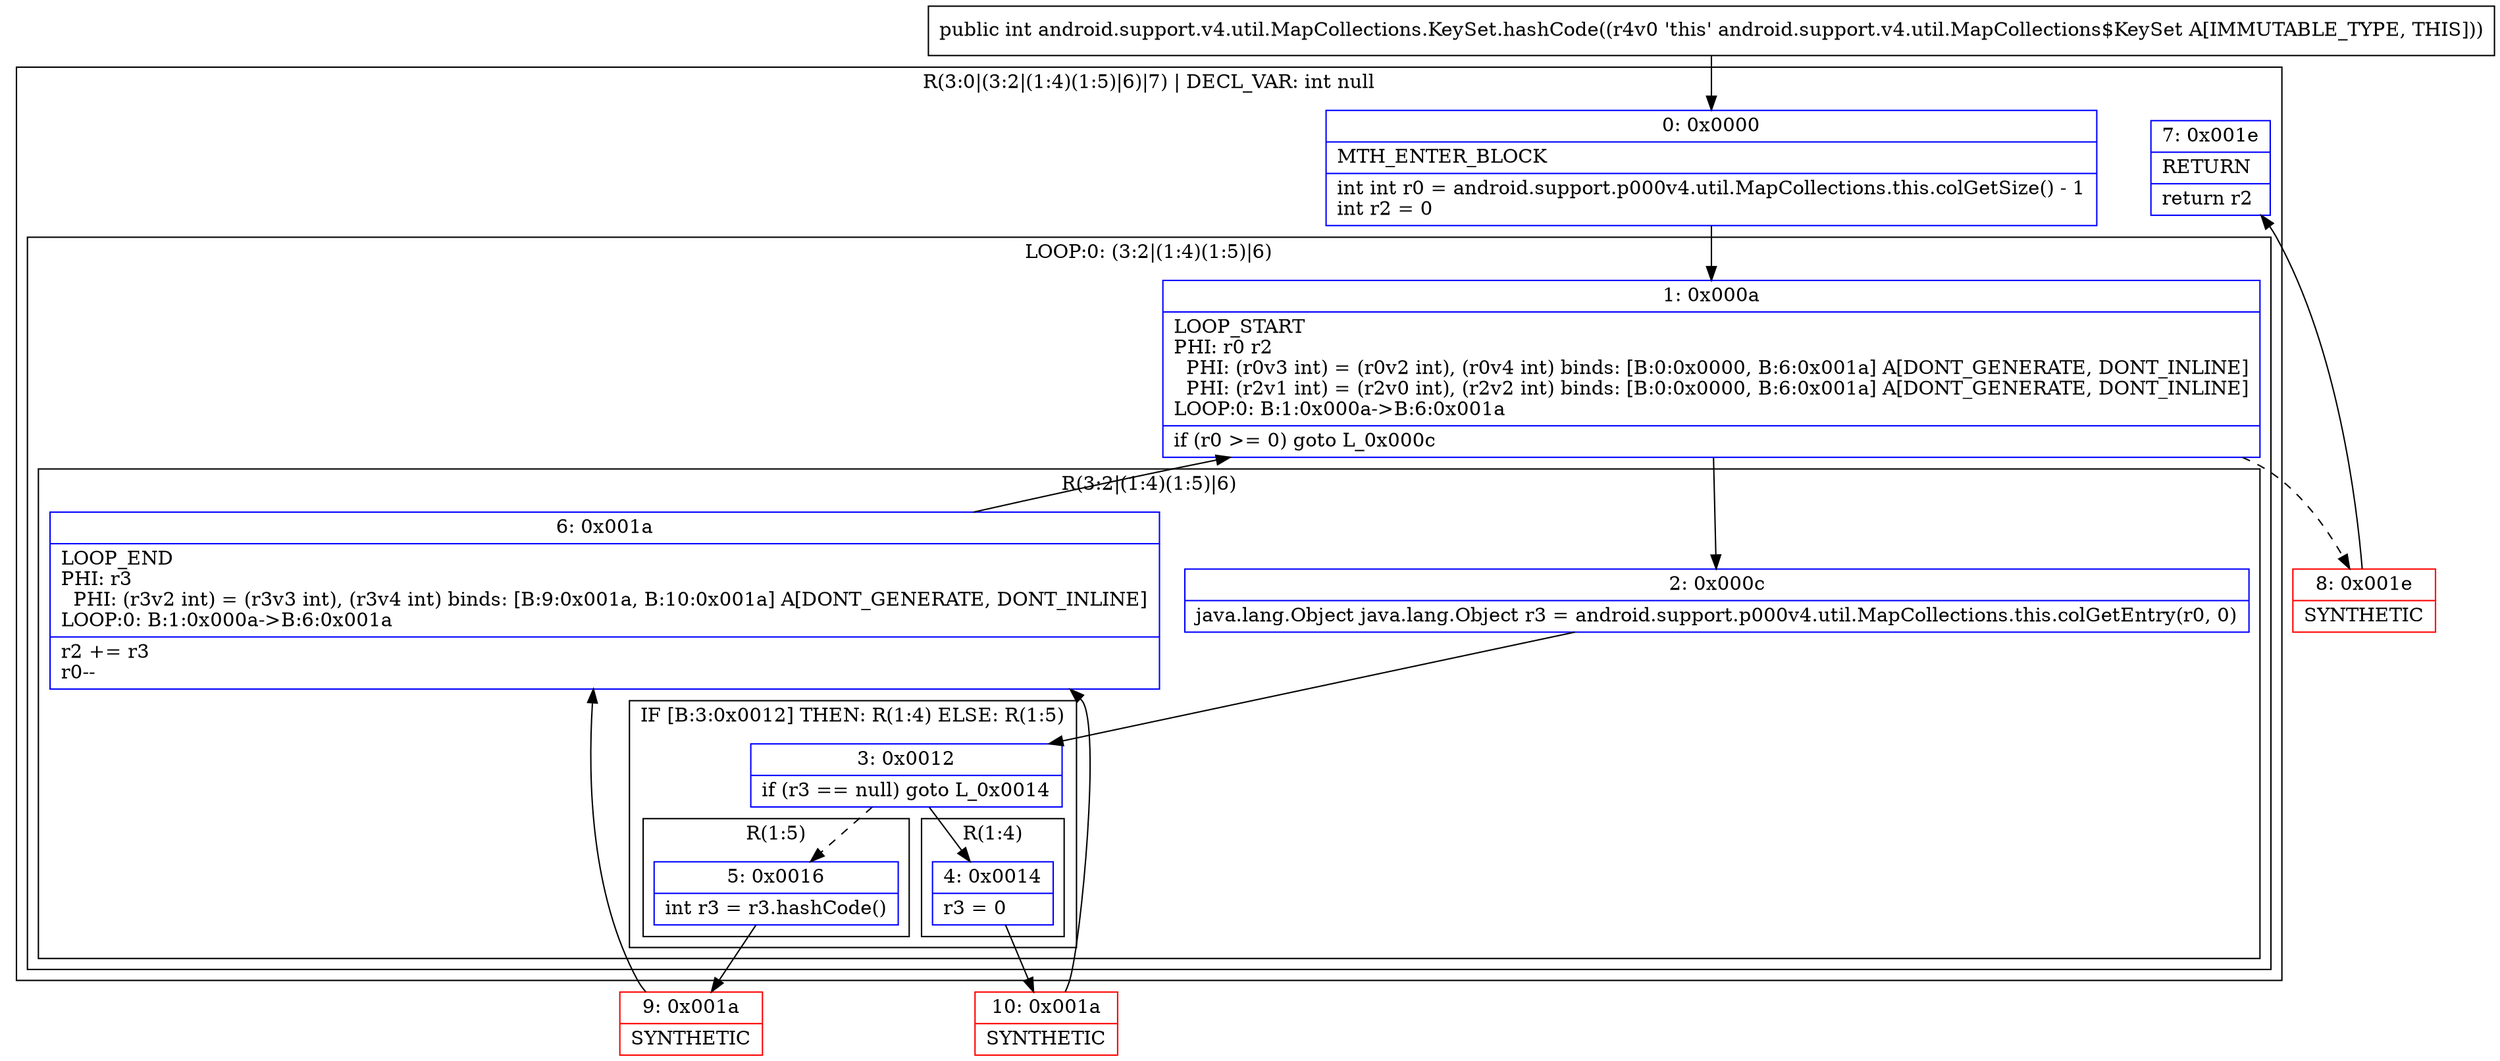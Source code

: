 digraph "CFG forandroid.support.v4.util.MapCollections.KeySet.hashCode()I" {
subgraph cluster_Region_1276199575 {
label = "R(3:0|(3:2|(1:4)(1:5)|6)|7) | DECL_VAR: int null\l";
node [shape=record,color=blue];
Node_0 [shape=record,label="{0\:\ 0x0000|MTH_ENTER_BLOCK\l|int int r0 = android.support.p000v4.util.MapCollections.this.colGetSize() \- 1\lint r2 = 0\l}"];
subgraph cluster_LoopRegion_187147477 {
label = "LOOP:0: (3:2|(1:4)(1:5)|6)";
node [shape=record,color=blue];
Node_1 [shape=record,label="{1\:\ 0x000a|LOOP_START\lPHI: r0 r2 \l  PHI: (r0v3 int) = (r0v2 int), (r0v4 int) binds: [B:0:0x0000, B:6:0x001a] A[DONT_GENERATE, DONT_INLINE]\l  PHI: (r2v1 int) = (r2v0 int), (r2v2 int) binds: [B:0:0x0000, B:6:0x001a] A[DONT_GENERATE, DONT_INLINE]\lLOOP:0: B:1:0x000a\-\>B:6:0x001a\l|if (r0 \>= 0) goto L_0x000c\l}"];
subgraph cluster_Region_1438378426 {
label = "R(3:2|(1:4)(1:5)|6)";
node [shape=record,color=blue];
Node_2 [shape=record,label="{2\:\ 0x000c|java.lang.Object java.lang.Object r3 = android.support.p000v4.util.MapCollections.this.colGetEntry(r0, 0)\l}"];
subgraph cluster_IfRegion_1172031099 {
label = "IF [B:3:0x0012] THEN: R(1:4) ELSE: R(1:5)";
node [shape=record,color=blue];
Node_3 [shape=record,label="{3\:\ 0x0012|if (r3 == null) goto L_0x0014\l}"];
subgraph cluster_Region_892283927 {
label = "R(1:4)";
node [shape=record,color=blue];
Node_4 [shape=record,label="{4\:\ 0x0014|r3 = 0\l}"];
}
subgraph cluster_Region_51917229 {
label = "R(1:5)";
node [shape=record,color=blue];
Node_5 [shape=record,label="{5\:\ 0x0016|int r3 = r3.hashCode()\l}"];
}
}
Node_6 [shape=record,label="{6\:\ 0x001a|LOOP_END\lPHI: r3 \l  PHI: (r3v2 int) = (r3v3 int), (r3v4 int) binds: [B:9:0x001a, B:10:0x001a] A[DONT_GENERATE, DONT_INLINE]\lLOOP:0: B:1:0x000a\-\>B:6:0x001a\l|r2 += r3\lr0\-\-\l}"];
}
}
Node_7 [shape=record,label="{7\:\ 0x001e|RETURN\l|return r2\l}"];
}
Node_8 [shape=record,color=red,label="{8\:\ 0x001e|SYNTHETIC\l}"];
Node_9 [shape=record,color=red,label="{9\:\ 0x001a|SYNTHETIC\l}"];
Node_10 [shape=record,color=red,label="{10\:\ 0x001a|SYNTHETIC\l}"];
MethodNode[shape=record,label="{public int android.support.v4.util.MapCollections.KeySet.hashCode((r4v0 'this' android.support.v4.util.MapCollections$KeySet A[IMMUTABLE_TYPE, THIS])) }"];
MethodNode -> Node_0;
Node_0 -> Node_1;
Node_1 -> Node_2;
Node_1 -> Node_8[style=dashed];
Node_2 -> Node_3;
Node_3 -> Node_4;
Node_3 -> Node_5[style=dashed];
Node_4 -> Node_10;
Node_5 -> Node_9;
Node_6 -> Node_1;
Node_8 -> Node_7;
Node_9 -> Node_6;
Node_10 -> Node_6;
}

